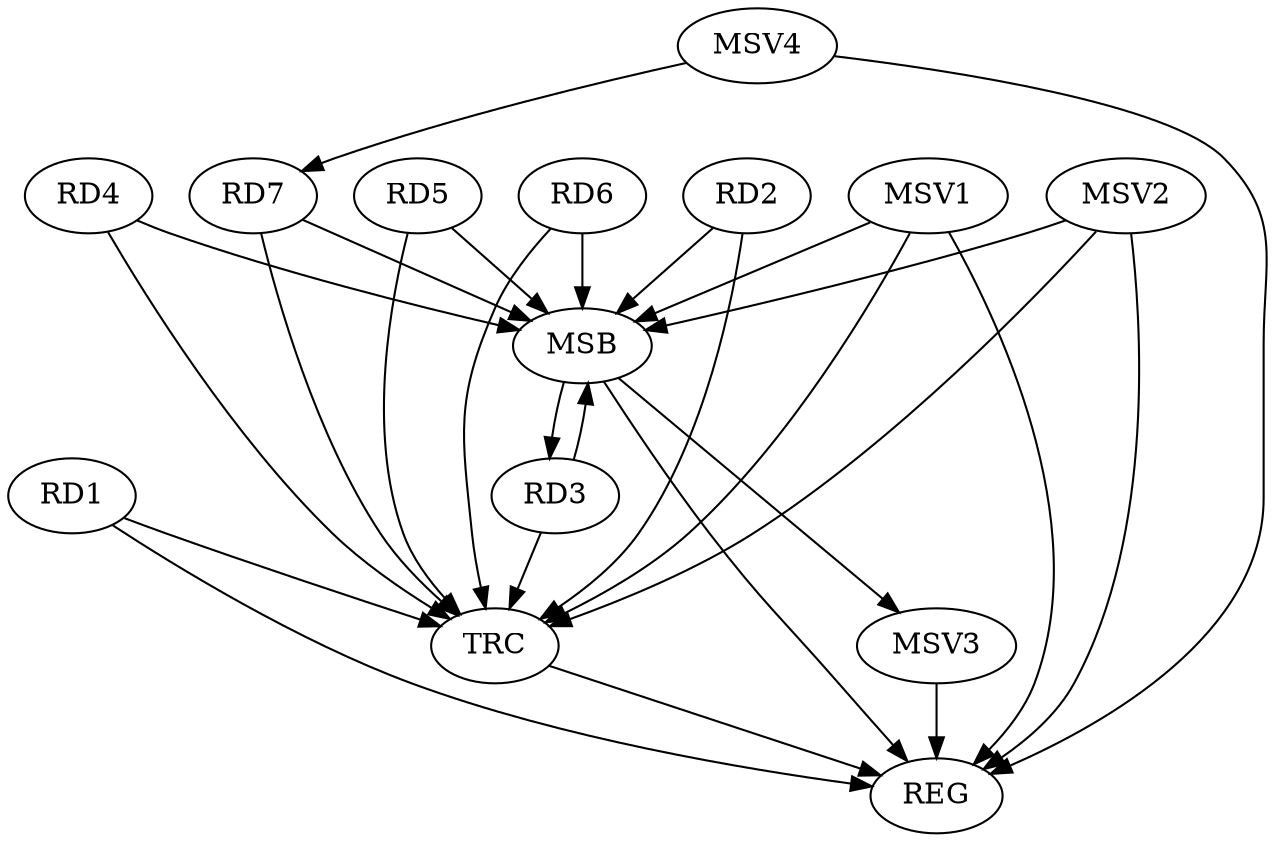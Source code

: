 strict digraph G {
  RD1 [ label="RD1" ];
  RD2 [ label="RD2" ];
  RD3 [ label="RD3" ];
  RD4 [ label="RD4" ];
  RD5 [ label="RD5" ];
  RD6 [ label="RD6" ];
  RD7 [ label="RD7" ];
  REG [ label="REG" ];
  MSB [ label="MSB" ];
  TRC [ label="TRC" ];
  MSV1 [ label="MSV1" ];
  MSV2 [ label="MSV2" ];
  MSV3 [ label="MSV3" ];
  MSV4 [ label="MSV4" ];
  RD2 -> MSB;
  MSB -> REG;
  RD3 -> MSB;
  RD4 -> MSB;
  RD5 -> MSB;
  MSB -> RD3;
  RD6 -> MSB;
  RD7 -> MSB;
  RD1 -> TRC;
  RD2 -> TRC;
  RD3 -> TRC;
  RD4 -> TRC;
  RD5 -> TRC;
  RD6 -> TRC;
  RD7 -> TRC;
  TRC -> REG;
  RD1 -> REG;
  MSV1 -> MSB;
  MSV1 -> REG;
  MSV1 -> TRC;
  MSV2 -> MSB;
  MSV2 -> REG;
  MSV2 -> TRC;
  MSB -> MSV3;
  MSV3 -> REG;
  MSV4 -> RD7;
  MSV4 -> REG;
}
